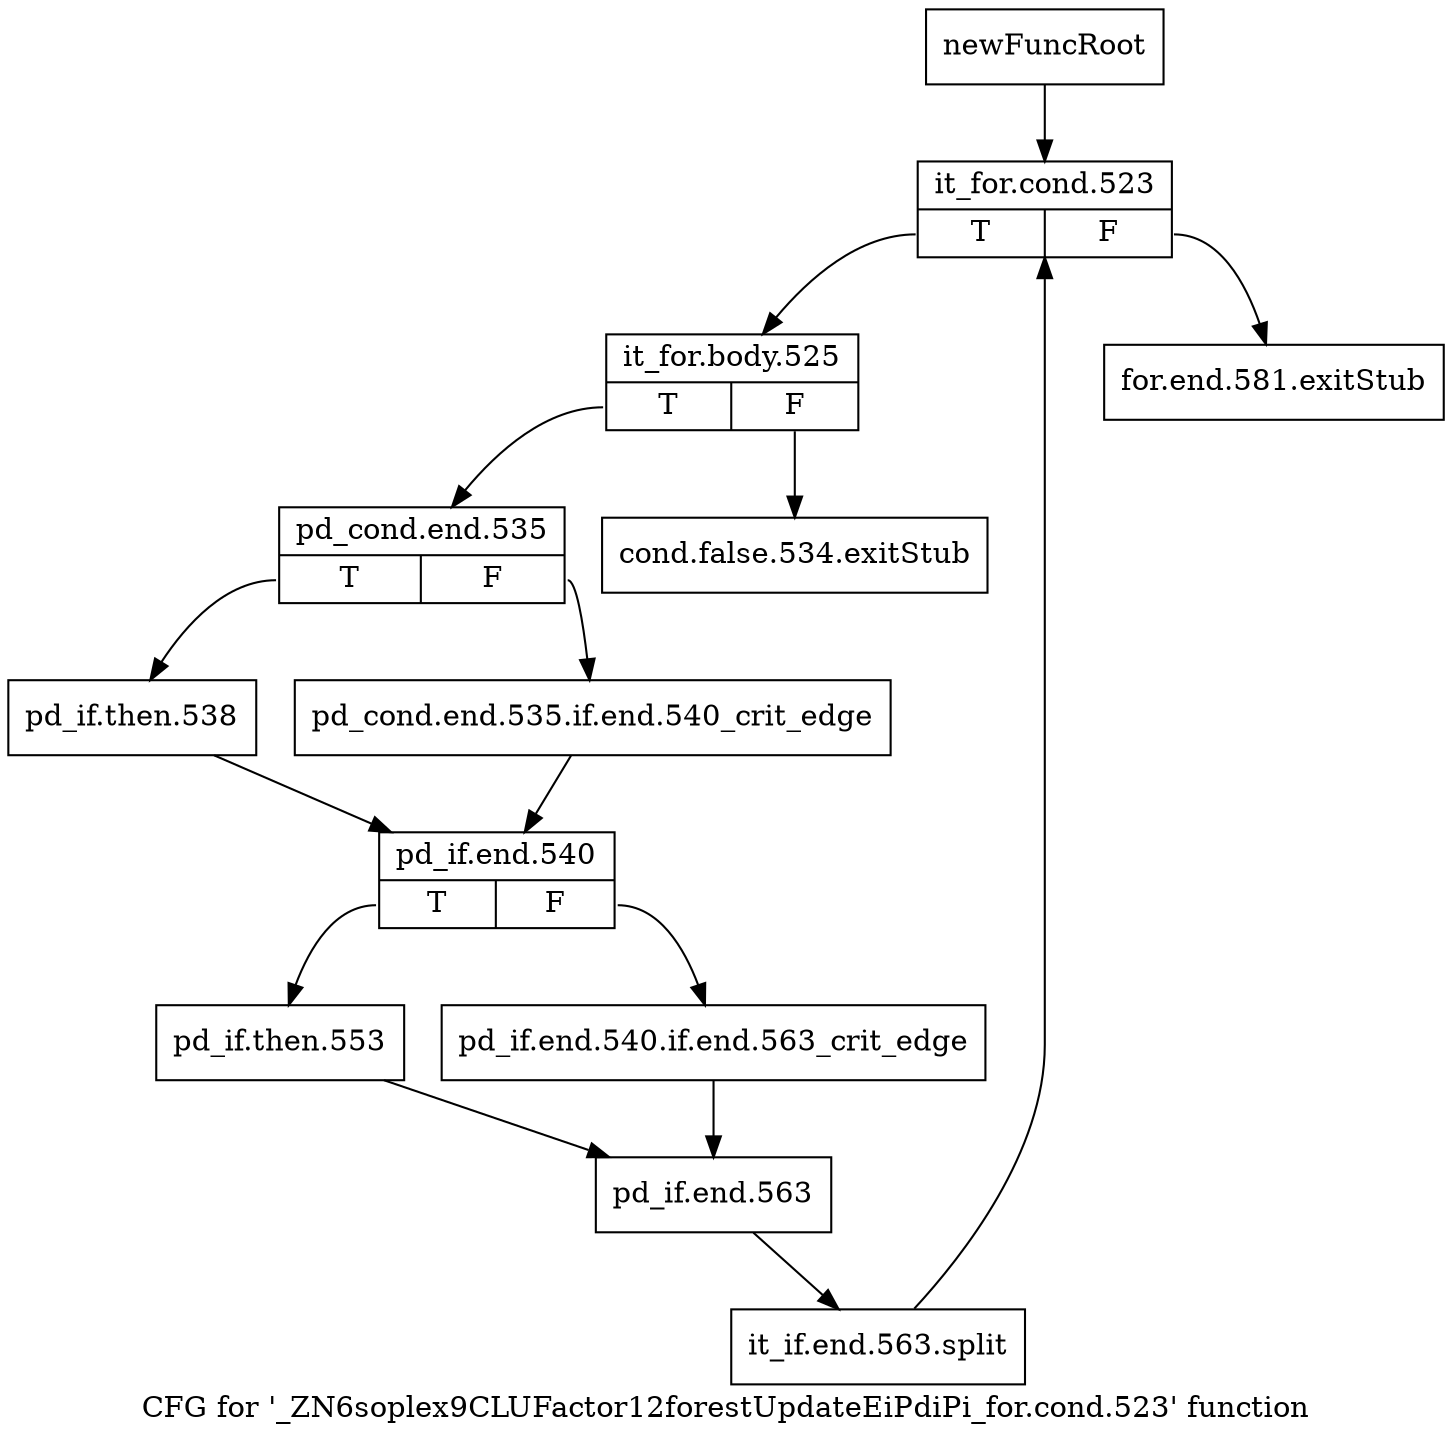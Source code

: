 digraph "CFG for '_ZN6soplex9CLUFactor12forestUpdateEiPdiPi_for.cond.523' function" {
	label="CFG for '_ZN6soplex9CLUFactor12forestUpdateEiPdiPi_for.cond.523' function";

	Node0x2cadfc0 [shape=record,label="{newFuncRoot}"];
	Node0x2cadfc0 -> Node0x2cae0b0;
	Node0x2cae010 [shape=record,label="{for.end.581.exitStub}"];
	Node0x2cae060 [shape=record,label="{cond.false.534.exitStub}"];
	Node0x2cae0b0 [shape=record,label="{it_for.cond.523|{<s0>T|<s1>F}}"];
	Node0x2cae0b0:s0 -> Node0x2cae100;
	Node0x2cae0b0:s1 -> Node0x2cae010;
	Node0x2cae100 [shape=record,label="{it_for.body.525|{<s0>T|<s1>F}}"];
	Node0x2cae100:s0 -> Node0x2cae150;
	Node0x2cae100:s1 -> Node0x2cae060;
	Node0x2cae150 [shape=record,label="{pd_cond.end.535|{<s0>T|<s1>F}}"];
	Node0x2cae150:s0 -> Node0x2cae1f0;
	Node0x2cae150:s1 -> Node0x2cae1a0;
	Node0x2cae1a0 [shape=record,label="{pd_cond.end.535.if.end.540_crit_edge}"];
	Node0x2cae1a0 -> Node0x2cae240;
	Node0x2cae1f0 [shape=record,label="{pd_if.then.538}"];
	Node0x2cae1f0 -> Node0x2cae240;
	Node0x2cae240 [shape=record,label="{pd_if.end.540|{<s0>T|<s1>F}}"];
	Node0x2cae240:s0 -> Node0x2cae2e0;
	Node0x2cae240:s1 -> Node0x2cae290;
	Node0x2cae290 [shape=record,label="{pd_if.end.540.if.end.563_crit_edge}"];
	Node0x2cae290 -> Node0x2cae330;
	Node0x2cae2e0 [shape=record,label="{pd_if.then.553}"];
	Node0x2cae2e0 -> Node0x2cae330;
	Node0x2cae330 [shape=record,label="{pd_if.end.563}"];
	Node0x2cae330 -> Node0x33cb940;
	Node0x33cb940 [shape=record,label="{it_if.end.563.split}"];
	Node0x33cb940 -> Node0x2cae0b0;
}
